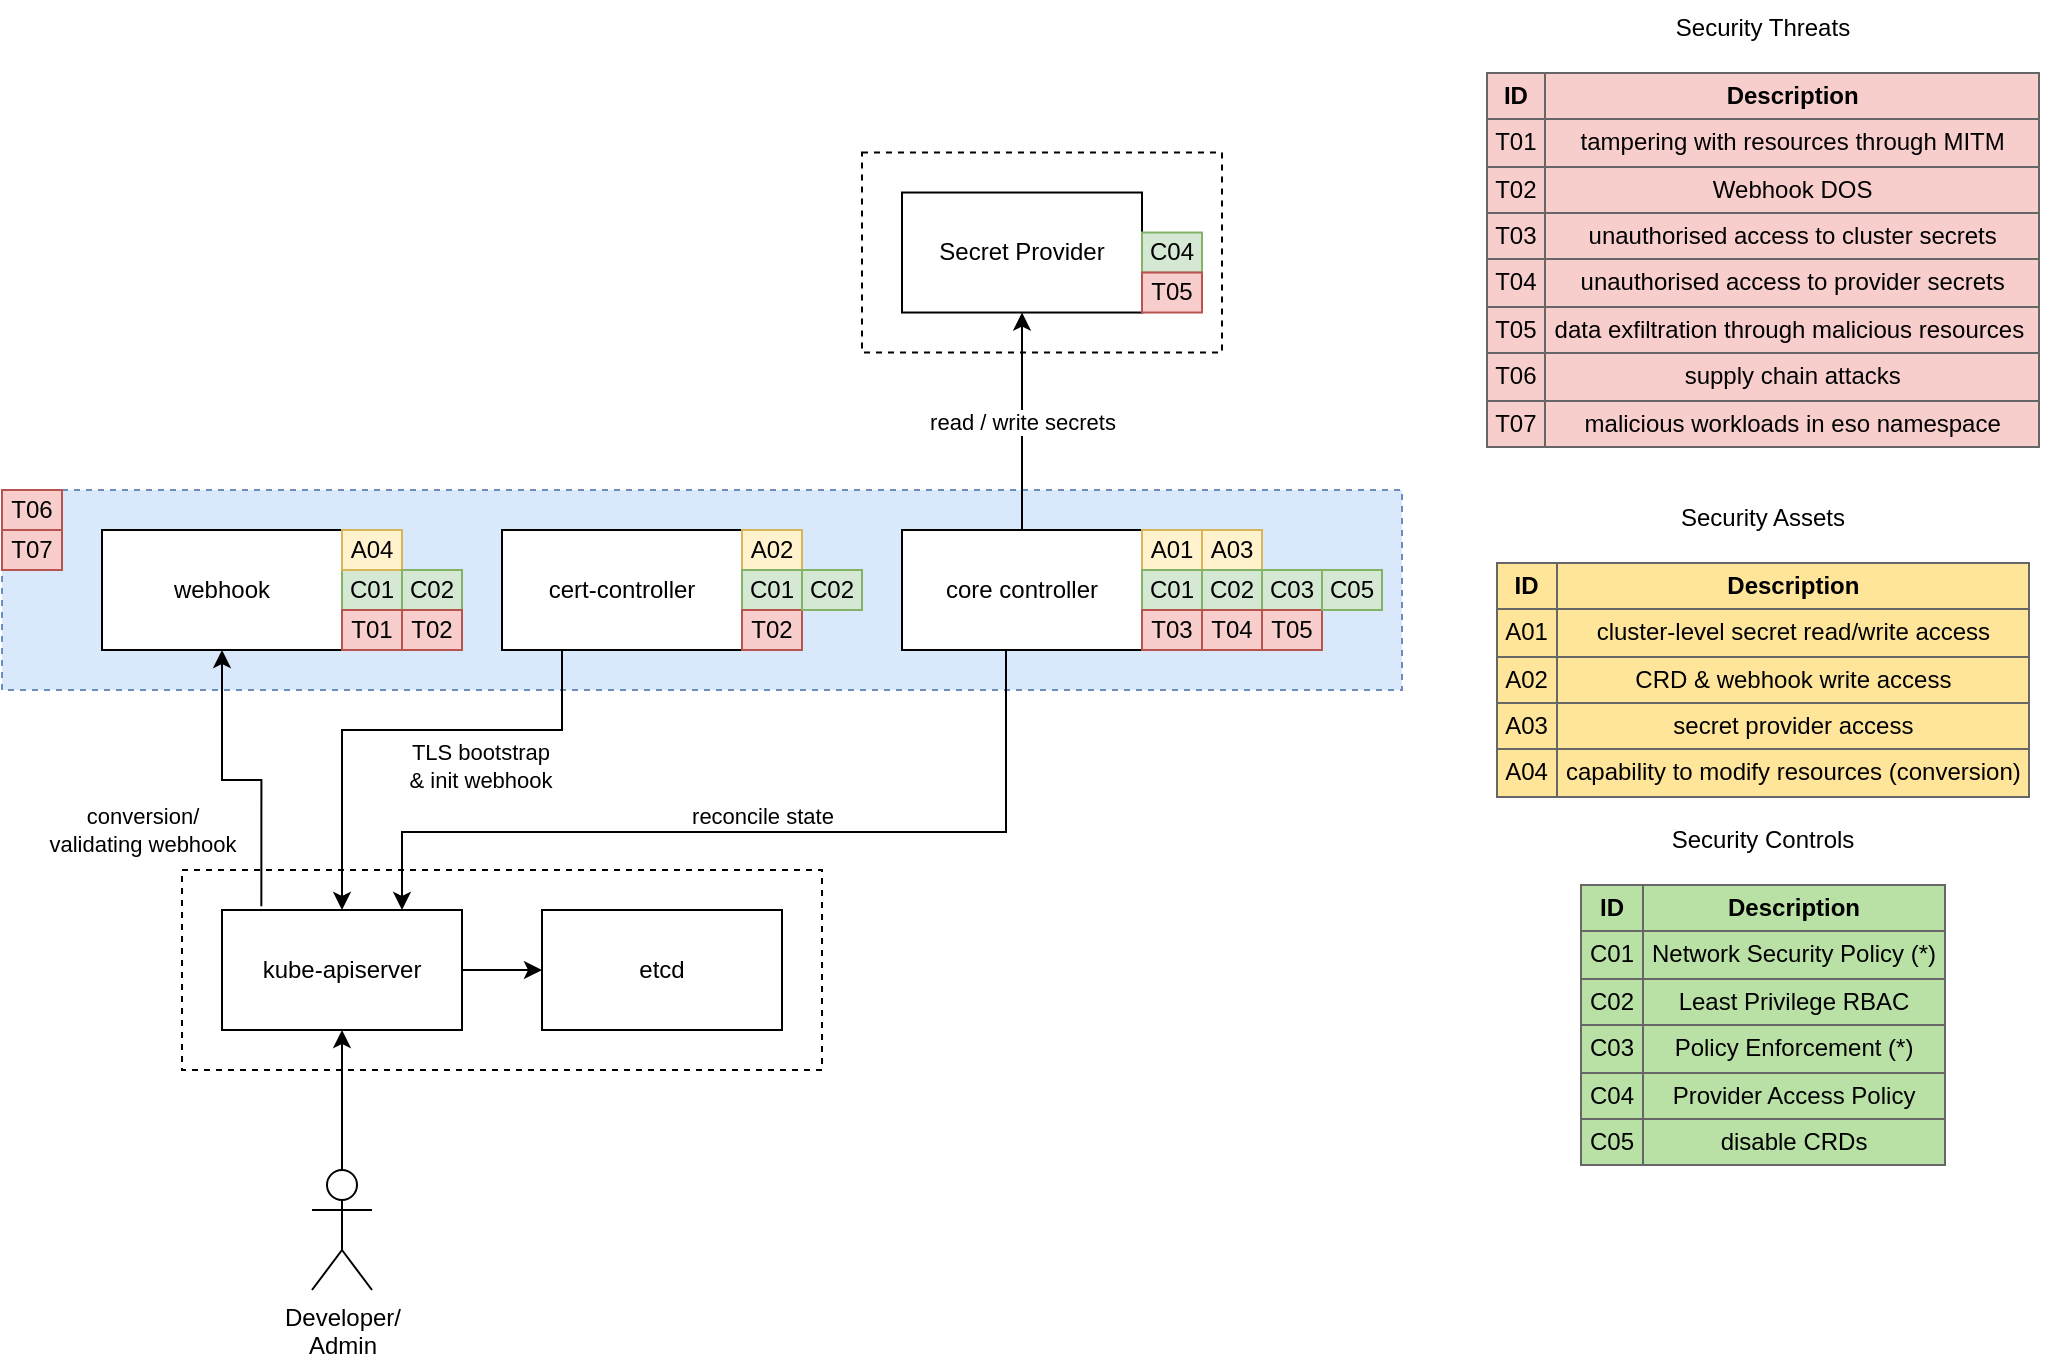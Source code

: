<mxfile version="21.3.7" type="device" pages="2">
  <diagram name="Overview" id="Bc-KUSc10sxP7uZ9etOK">
    <mxGraphModel dx="1388" dy="702" grid="1" gridSize="10" guides="1" tooltips="1" connect="1" arrows="1" fold="1" page="1" pageScale="1" pageWidth="827" pageHeight="1169" math="0" shadow="0">
      <root>
        <mxCell id="0" />
        <mxCell id="1" parent="0" />
        <mxCell id="-eq3P-sCqOfjKJ7X8hlF-10" value="" style="rounded=0;whiteSpace=wrap;html=1;fillColor=none;dashed=1;" parent="1" vertex="1">
          <mxGeometry x="540" y="381.26" width="180" height="100" as="geometry" />
        </mxCell>
        <mxCell id="-eq3P-sCqOfjKJ7X8hlF-8" value="" style="rounded=0;whiteSpace=wrap;html=1;fillColor=none;dashed=1;" parent="1" vertex="1">
          <mxGeometry x="200" y="740" width="320" height="100" as="geometry" />
        </mxCell>
        <mxCell id="-eq3P-sCqOfjKJ7X8hlF-7" value="" style="rounded=0;whiteSpace=wrap;html=1;fillColor=#dae8fc;dashed=1;strokeColor=#6c8ebf;" parent="1" vertex="1">
          <mxGeometry x="110" y="550" width="700" height="100" as="geometry" />
        </mxCell>
        <mxCell id="-eq3P-sCqOfjKJ7X8hlF-14" value="conversion/&lt;br&gt;validating webhook" style="edgeStyle=orthogonalEdgeStyle;rounded=0;orthogonalLoop=1;jettySize=auto;html=1;exitX=0.164;exitY=-0.031;exitDx=0;exitDy=0;entryX=0.5;entryY=1;entryDx=0;entryDy=0;exitPerimeter=0;labelBackgroundColor=none;" parent="1" source="-eq3P-sCqOfjKJ7X8hlF-1" target="-eq3P-sCqOfjKJ7X8hlF-2" edge="1">
          <mxGeometry x="0.12" y="47" relative="1" as="geometry">
            <mxPoint x="7" y="25" as="offset" />
          </mxGeometry>
        </mxCell>
        <mxCell id="KWlXfnC0i22sAb0q6HPk-8" style="edgeStyle=orthogonalEdgeStyle;rounded=0;orthogonalLoop=1;jettySize=auto;html=1;exitX=1;exitY=0.5;exitDx=0;exitDy=0;entryX=0;entryY=0.5;entryDx=0;entryDy=0;" parent="1" source="-eq3P-sCqOfjKJ7X8hlF-1" target="-eq3P-sCqOfjKJ7X8hlF-11" edge="1">
          <mxGeometry relative="1" as="geometry" />
        </mxCell>
        <mxCell id="-eq3P-sCqOfjKJ7X8hlF-1" value="kube-apiserver" style="rounded=0;whiteSpace=wrap;html=1;" parent="1" vertex="1">
          <mxGeometry x="220" y="760" width="120" height="60" as="geometry" />
        </mxCell>
        <mxCell id="-eq3P-sCqOfjKJ7X8hlF-2" value="webhook" style="rounded=0;whiteSpace=wrap;html=1;" parent="1" vertex="1">
          <mxGeometry x="160" y="570" width="120" height="60" as="geometry" />
        </mxCell>
        <mxCell id="-eq3P-sCqOfjKJ7X8hlF-15" value="TLS bootstrap &lt;br&gt;&amp;amp; init webhook" style="edgeStyle=orthogonalEdgeStyle;rounded=0;orthogonalLoop=1;jettySize=auto;html=1;exitX=0.25;exitY=1;exitDx=0;exitDy=0;entryX=0.5;entryY=0;entryDx=0;entryDy=0;" parent="1" source="-eq3P-sCqOfjKJ7X8hlF-3" target="-eq3P-sCqOfjKJ7X8hlF-1" edge="1">
          <mxGeometry x="-0.32" y="18" relative="1" as="geometry">
            <Array as="points">
              <mxPoint x="390" y="670" />
              <mxPoint x="280" y="670" />
            </Array>
            <mxPoint as="offset" />
          </mxGeometry>
        </mxCell>
        <mxCell id="-eq3P-sCqOfjKJ7X8hlF-3" value="cert-controller" style="rounded=0;whiteSpace=wrap;html=1;" parent="1" vertex="1">
          <mxGeometry x="360" y="570" width="120" height="60" as="geometry" />
        </mxCell>
        <mxCell id="-eq3P-sCqOfjKJ7X8hlF-12" value="read / write secrets" style="edgeStyle=orthogonalEdgeStyle;rounded=0;orthogonalLoop=1;jettySize=auto;html=1;exitX=0.5;exitY=0;exitDx=0;exitDy=0;entryX=0.5;entryY=1;entryDx=0;entryDy=0;" parent="1" source="-eq3P-sCqOfjKJ7X8hlF-4" target="-eq3P-sCqOfjKJ7X8hlF-9" edge="1">
          <mxGeometry relative="1" as="geometry" />
        </mxCell>
        <mxCell id="-eq3P-sCqOfjKJ7X8hlF-13" value="reconcile state" style="edgeStyle=orthogonalEdgeStyle;rounded=0;orthogonalLoop=1;jettySize=auto;html=1;exitX=0.5;exitY=1;exitDx=0;exitDy=0;entryX=0.75;entryY=0;entryDx=0;entryDy=0;" parent="1" source="-eq3P-sCqOfjKJ7X8hlF-4" target="-eq3P-sCqOfjKJ7X8hlF-1" edge="1">
          <mxGeometry x="0.007" y="-8" relative="1" as="geometry">
            <mxPoint x="420" y="760.0" as="targetPoint" />
            <Array as="points">
              <mxPoint x="612" y="721" />
              <mxPoint x="310" y="721" />
            </Array>
            <mxPoint as="offset" />
          </mxGeometry>
        </mxCell>
        <mxCell id="-eq3P-sCqOfjKJ7X8hlF-4" value="core controller" style="rounded=0;whiteSpace=wrap;html=1;" parent="1" vertex="1">
          <mxGeometry x="560" y="570" width="120" height="60" as="geometry" />
        </mxCell>
        <mxCell id="-eq3P-sCqOfjKJ7X8hlF-6" style="edgeStyle=orthogonalEdgeStyle;rounded=0;orthogonalLoop=1;jettySize=auto;html=1;entryX=0.5;entryY=1;entryDx=0;entryDy=0;" parent="1" source="-eq3P-sCqOfjKJ7X8hlF-5" target="-eq3P-sCqOfjKJ7X8hlF-1" edge="1">
          <mxGeometry relative="1" as="geometry" />
        </mxCell>
        <mxCell id="-eq3P-sCqOfjKJ7X8hlF-5" value="Developer/&lt;br&gt;Admin" style="shape=umlActor;verticalLabelPosition=bottom;verticalAlign=top;html=1;outlineConnect=0;" parent="1" vertex="1">
          <mxGeometry x="265" y="890" width="30" height="60" as="geometry" />
        </mxCell>
        <mxCell id="-eq3P-sCqOfjKJ7X8hlF-9" value="Secret Provider" style="rounded=0;whiteSpace=wrap;html=1;" parent="1" vertex="1">
          <mxGeometry x="560" y="401.26" width="120" height="60" as="geometry" />
        </mxCell>
        <mxCell id="-eq3P-sCqOfjKJ7X8hlF-11" value="etcd" style="rounded=0;whiteSpace=wrap;html=1;" parent="1" vertex="1">
          <mxGeometry x="380" y="760" width="120" height="60" as="geometry" />
        </mxCell>
        <mxCell id="KWlXfnC0i22sAb0q6HPk-1" value="Security Assets&lt;br&gt;&lt;br&gt;&lt;table cellpadding=&quot;4&quot; style=&quot;border: 1px solid rgb(102, 102, 102); border-collapse: collapse; background-color: rgb(255, 229, 153);&quot; border=&quot;1&quot;&gt;&lt;tbody&gt;&lt;tr&gt;&lt;td style=&quot;border-collapse: collapse;&quot; border=&quot;1&quot;&gt;&lt;b&gt;ID&lt;/b&gt;&lt;/td&gt;&lt;td&gt;&lt;b&gt;Description&lt;/b&gt;&lt;/td&gt;&lt;/tr&gt;&lt;tr&gt;&lt;td&gt;A01&lt;/td&gt;&lt;td&gt;cluster-level secret read/write access&lt;/td&gt;&lt;/tr&gt;&lt;tr&gt;&lt;td&gt;A02&lt;/td&gt;&lt;td&gt;CRD &amp;amp; webhook write access&lt;/td&gt;&lt;/tr&gt;&lt;tr&gt;&lt;td&gt;A03&lt;/td&gt;&lt;td&gt;secret provider access&lt;/td&gt;&lt;/tr&gt;&lt;tr&gt;&lt;td&gt;A04&lt;/td&gt;&lt;td&gt;capability to modify resources (conversion)&lt;/td&gt;&lt;/tr&gt;&lt;/tbody&gt;&lt;/table&gt;" style="text;html=1;align=center;verticalAlign=middle;resizable=0;points=[];autosize=1;strokeColor=none;fillColor=none;" parent="1" vertex="1">
          <mxGeometry x="845" y="550" width="290" height="160" as="geometry" />
        </mxCell>
        <mxCell id="KWlXfnC0i22sAb0q6HPk-2" value="Security Controls&lt;br&gt;&lt;br&gt;&lt;table cellpadding=&quot;4&quot; style=&quot;border: 1px solid rgb(102, 102, 102); border-collapse: collapse; background-color: rgb(185, 224, 165);&quot; border=&quot;1&quot;&gt;&lt;tbody&gt;&lt;tr&gt;&lt;td style=&quot;border-collapse: collapse;&quot; border=&quot;1&quot;&gt;&lt;b&gt;ID&lt;/b&gt;&lt;/td&gt;&lt;td&gt;&lt;b&gt;Description&lt;/b&gt;&lt;/td&gt;&lt;/tr&gt;&lt;tr&gt;&lt;td&gt;C01&lt;/td&gt;&lt;td&gt;Network Security Policy (*)&lt;/td&gt;&lt;/tr&gt;&lt;tr&gt;&lt;td&gt;C02&lt;/td&gt;&lt;td&gt;Least Privilege RBAC&lt;/td&gt;&lt;/tr&gt;&lt;tr&gt;&lt;td&gt;C03&lt;/td&gt;&lt;td&gt;Policy Enforcement (*)&lt;/td&gt;&lt;/tr&gt;&lt;tr&gt;&lt;td&gt;C04&lt;/td&gt;&lt;td&gt;Provider Access Policy&lt;/td&gt;&lt;/tr&gt;&lt;tr&gt;&lt;td&gt;C05&lt;/td&gt;&lt;td&gt;disable CRDs&lt;/td&gt;&lt;/tr&gt;&lt;/tbody&gt;&lt;/table&gt;&lt;span style=&quot;white-space: pre;&quot;&gt;&#x9;&lt;/span&gt;" style="text;html=1;align=center;verticalAlign=middle;resizable=0;points=[];autosize=1;strokeColor=none;fillColor=none;" parent="1" vertex="1">
          <mxGeometry x="885" y="710" width="210" height="200" as="geometry" />
        </mxCell>
        <mxCell id="KWlXfnC0i22sAb0q6HPk-3" value="Security Threats&lt;br&gt;&lt;br&gt;&lt;table cellpadding=&quot;4&quot; style=&quot;border: 1px solid rgb(102, 102, 102); border-collapse: collapse; background-color: rgb(248, 206, 204);&quot; border=&quot;1&quot;&gt;&lt;tbody&gt;&lt;tr&gt;&lt;td style=&quot;border-collapse: collapse;&quot; border=&quot;1&quot;&gt;&lt;b&gt;ID&lt;/b&gt;&lt;/td&gt;&lt;td&gt;&lt;b&gt;Description&lt;/b&gt;&lt;/td&gt;&lt;/tr&gt;&lt;tr&gt;&lt;td&gt;T01&lt;/td&gt;&lt;td&gt;tampering with resources through MITM&lt;/td&gt;&lt;/tr&gt;&lt;tr&gt;&lt;td&gt;T02&lt;/td&gt;&lt;td&gt;Webhook DOS&lt;/td&gt;&lt;/tr&gt;&lt;tr&gt;&lt;td&gt;T03&lt;/td&gt;&lt;td&gt;unauthorised access to cluster secrets&lt;/td&gt;&lt;/tr&gt;&lt;tr&gt;&lt;td&gt;T04&lt;/td&gt;&lt;td&gt;unauthorised access to provider secrets&lt;/td&gt;&lt;/tr&gt;&lt;tr&gt;&lt;td&gt;T05&lt;/td&gt;&lt;td&gt;data exfiltration through malicious resources&amp;nbsp;&lt;/td&gt;&lt;/tr&gt;&lt;tr&gt;&lt;td&gt;T06&lt;/td&gt;&lt;td&gt;supply chain attacks&lt;/td&gt;&lt;/tr&gt;&lt;tr&gt;&lt;td&gt;T07&lt;/td&gt;&lt;td&gt;malicious workloads in eso namespace&lt;/td&gt;&lt;/tr&gt;&lt;/tbody&gt;&lt;/table&gt;" style="text;html=1;align=center;verticalAlign=middle;resizable=0;points=[];autosize=1;strokeColor=none;fillColor=none;" parent="1" vertex="1">
          <mxGeometry x="840" y="305" width="300" height="230" as="geometry" />
        </mxCell>
        <mxCell id="KWlXfnC0i22sAb0q6HPk-4" value="A01" style="rounded=0;whiteSpace=wrap;html=1;fillColor=#fff2cc;strokeColor=#d6b656;" parent="1" vertex="1">
          <mxGeometry x="680" y="570" width="30" height="20" as="geometry" />
        </mxCell>
        <mxCell id="KWlXfnC0i22sAb0q6HPk-6" value="A02" style="rounded=0;whiteSpace=wrap;html=1;fillColor=#fff2cc;strokeColor=#d6b656;" parent="1" vertex="1">
          <mxGeometry x="480" y="570" width="30" height="20" as="geometry" />
        </mxCell>
        <mxCell id="KWlXfnC0i22sAb0q6HPk-7" value="A03" style="rounded=0;whiteSpace=wrap;html=1;fillColor=#fff2cc;strokeColor=#d6b656;" parent="1" vertex="1">
          <mxGeometry x="710" y="570" width="30" height="20" as="geometry" />
        </mxCell>
        <mxCell id="KWlXfnC0i22sAb0q6HPk-9" value="C01" style="rounded=0;whiteSpace=wrap;html=1;fillColor=#d5e8d4;strokeColor=#82b366;" parent="1" vertex="1">
          <mxGeometry x="680" y="590" width="30" height="20" as="geometry" />
        </mxCell>
        <mxCell id="KWlXfnC0i22sAb0q6HPk-10" value="C01" style="rounded=0;whiteSpace=wrap;html=1;fillColor=#d5e8d4;strokeColor=#82b366;" parent="1" vertex="1">
          <mxGeometry x="480" y="590" width="30" height="20" as="geometry" />
        </mxCell>
        <mxCell id="KWlXfnC0i22sAb0q6HPk-11" value="C01" style="rounded=0;whiteSpace=wrap;html=1;fillColor=#d5e8d4;strokeColor=#82b366;" parent="1" vertex="1">
          <mxGeometry x="280" y="590" width="30" height="20" as="geometry" />
        </mxCell>
        <mxCell id="KWlXfnC0i22sAb0q6HPk-12" value="A04" style="rounded=0;whiteSpace=wrap;html=1;fillColor=#fff2cc;strokeColor=#d6b656;" parent="1" vertex="1">
          <mxGeometry x="280" y="570" width="30" height="20" as="geometry" />
        </mxCell>
        <mxCell id="KWlXfnC0i22sAb0q6HPk-13" value="T01" style="rounded=0;whiteSpace=wrap;html=1;fillColor=#F8CECC;strokeColor=#b85450;" parent="1" vertex="1">
          <mxGeometry x="280" y="610" width="30" height="20" as="geometry" />
        </mxCell>
        <mxCell id="KWlXfnC0i22sAb0q6HPk-15" value="T02" style="rounded=0;whiteSpace=wrap;html=1;fillColor=#F8CECC;strokeColor=#b85450;" parent="1" vertex="1">
          <mxGeometry x="480" y="610" width="30" height="20" as="geometry" />
        </mxCell>
        <mxCell id="KWlXfnC0i22sAb0q6HPk-17" value="T03" style="rounded=0;whiteSpace=wrap;html=1;fillColor=#F8CECC;strokeColor=#b85450;" parent="1" vertex="1">
          <mxGeometry x="680" y="610" width="30" height="20" as="geometry" />
        </mxCell>
        <mxCell id="KWlXfnC0i22sAb0q6HPk-19" value="C02" style="rounded=0;whiteSpace=wrap;html=1;fillColor=#d5e8d4;strokeColor=#82b366;" parent="1" vertex="1">
          <mxGeometry x="710" y="590" width="30" height="20" as="geometry" />
        </mxCell>
        <mxCell id="KWlXfnC0i22sAb0q6HPk-20" value="C02" style="rounded=0;whiteSpace=wrap;html=1;fillColor=#d5e8d4;strokeColor=#82b366;" parent="1" vertex="1">
          <mxGeometry x="510" y="590" width="30" height="20" as="geometry" />
        </mxCell>
        <mxCell id="KWlXfnC0i22sAb0q6HPk-21" value="C02" style="rounded=0;whiteSpace=wrap;html=1;fillColor=#d5e8d4;strokeColor=#82b366;" parent="1" vertex="1">
          <mxGeometry x="310" y="590" width="30" height="20" as="geometry" />
        </mxCell>
        <mxCell id="KWlXfnC0i22sAb0q6HPk-18" value="T04" style="rounded=0;whiteSpace=wrap;html=1;fillColor=#F8CECC;strokeColor=#b85450;" parent="1" vertex="1">
          <mxGeometry x="710" y="610" width="30" height="20" as="geometry" />
        </mxCell>
        <mxCell id="Ww5IvjzXZUh7UzVtdnaJ-2" value="C03" style="rounded=0;whiteSpace=wrap;html=1;fillColor=#d5e8d4;strokeColor=#82b366;" parent="1" vertex="1">
          <mxGeometry x="740" y="590" width="30" height="20" as="geometry" />
        </mxCell>
        <mxCell id="dCErDjv6PzuvUg3lQw2a-1" value="T06" style="rounded=0;whiteSpace=wrap;html=1;fillColor=#F8CECC;strokeColor=#b85450;" parent="1" vertex="1">
          <mxGeometry x="110" y="550" width="30" height="20" as="geometry" />
        </mxCell>
        <mxCell id="dCErDjv6PzuvUg3lQw2a-2" value="T07" style="rounded=0;whiteSpace=wrap;html=1;fillColor=#F8CECC;strokeColor=#b85450;" parent="1" vertex="1">
          <mxGeometry x="110" y="570" width="30" height="20" as="geometry" />
        </mxCell>
        <mxCell id="dCErDjv6PzuvUg3lQw2a-4" value="C04" style="rounded=0;whiteSpace=wrap;html=1;fillColor=#d5e8d4;strokeColor=#82b366;" parent="1" vertex="1">
          <mxGeometry x="680" y="421.26" width="30" height="20" as="geometry" />
        </mxCell>
        <mxCell id="KWlXfnC0i22sAb0q6HPk-14" value="T02" style="rounded=0;whiteSpace=wrap;html=1;fillColor=#F8CECC;strokeColor=#b85450;" parent="1" vertex="1">
          <mxGeometry x="310" y="610" width="30" height="20" as="geometry" />
        </mxCell>
        <mxCell id="Ww5IvjzXZUh7UzVtdnaJ-1" value="T05" style="rounded=0;whiteSpace=wrap;html=1;fillColor=#F8CECC;strokeColor=#b85450;" parent="1" vertex="1">
          <mxGeometry x="740" y="610" width="30" height="20" as="geometry" />
        </mxCell>
        <mxCell id="dCErDjv6PzuvUg3lQw2a-3" value="T05" style="rounded=0;whiteSpace=wrap;html=1;fillColor=#F8CECC;strokeColor=#b85450;" parent="1" vertex="1">
          <mxGeometry x="680" y="441.26" width="30" height="20" as="geometry" />
        </mxCell>
        <mxCell id="pWq7YGlfomeq9d_JThvH-1" value="C05" style="rounded=0;whiteSpace=wrap;html=1;fillColor=#d5e8d4;strokeColor=#82b366;" vertex="1" parent="1">
          <mxGeometry x="770" y="590" width="30" height="20" as="geometry" />
        </mxCell>
      </root>
    </mxGraphModel>
  </diagram>
  <diagram id="cfY7S7NFl4qge9Uy_So4" name="TLS Bootstrap">
    <mxGraphModel dx="844" dy="489" grid="1" gridSize="10" guides="1" tooltips="1" connect="1" arrows="1" fold="1" page="1" pageScale="1" pageWidth="827" pageHeight="1169" math="0" shadow="0">
      <root>
        <mxCell id="0" />
        <mxCell id="1" parent="0" />
        <mxCell id="adGjIOf3ydgdso1pvlvY-2" value="" style="rounded=0;whiteSpace=wrap;html=1;fillColor=none;dashed=1;" vertex="1" parent="1">
          <mxGeometry x="200" y="740" width="300" height="100" as="geometry" />
        </mxCell>
        <mxCell id="adGjIOf3ydgdso1pvlvY-3" value="" style="rounded=0;whiteSpace=wrap;html=1;fillColor=#dae8fc;dashed=1;strokeColor=#6c8ebf;" vertex="1" parent="1">
          <mxGeometry x="160" y="550" width="440" height="100" as="geometry" />
        </mxCell>
        <mxCell id="adGjIOf3ydgdso1pvlvY-4" value="5. send conversion/validating&lt;br&gt;&amp;nbsp;webhook" style="edgeStyle=orthogonalEdgeStyle;rounded=0;orthogonalLoop=1;jettySize=auto;html=1;exitX=0.164;exitY=-0.031;exitDx=0;exitDy=0;entryX=0.5;entryY=1;entryDx=0;entryDy=0;exitPerimeter=0;" edge="1" parent="1" source="adGjIOf3ydgdso1pvlvY-5" target="adGjIOf3ydgdso1pvlvY-6">
          <mxGeometry x="-0.095" y="80" relative="1" as="geometry">
            <mxPoint as="offset" />
          </mxGeometry>
        </mxCell>
        <mxCell id="adGjIOf3ydgdso1pvlvY-5" value="kube-apiserver" style="rounded=0;whiteSpace=wrap;html=1;" vertex="1" parent="1">
          <mxGeometry x="220" y="760" width="120" height="60" as="geometry" />
        </mxCell>
        <mxCell id="adGjIOf3ydgdso1pvlvY-6" value="webhook" style="rounded=0;whiteSpace=wrap;html=1;" vertex="1" parent="1">
          <mxGeometry x="180" y="570" width="120" height="60" as="geometry" />
        </mxCell>
        <mxCell id="adGjIOf3ydgdso1pvlvY-7" value="2. write TLS secret&lt;br&gt;3. update caBundle in CRD/Webhook" style="edgeStyle=orthogonalEdgeStyle;rounded=0;orthogonalLoop=1;jettySize=auto;html=1;exitX=0.25;exitY=1;exitDx=0;exitDy=0;entryX=0.5;entryY=0;entryDx=0;entryDy=0;align=left;" edge="1" parent="1" source="adGjIOf3ydgdso1pvlvY-8" target="adGjIOf3ydgdso1pvlvY-5">
          <mxGeometry x="0.4" y="10" relative="1" as="geometry">
            <Array as="points">
              <mxPoint x="350" y="670" />
              <mxPoint x="280" y="670" />
            </Array>
            <mxPoint as="offset" />
          </mxGeometry>
        </mxCell>
        <mxCell id="adGjIOf3ydgdso1pvlvY-8" value="cert-controller" style="rounded=0;whiteSpace=wrap;html=1;" vertex="1" parent="1">
          <mxGeometry x="320" y="570" width="120" height="60" as="geometry" />
        </mxCell>
        <mxCell id="adGjIOf3ydgdso1pvlvY-11" value="core controller" style="rounded=0;whiteSpace=wrap;html=1;" vertex="1" parent="1">
          <mxGeometry x="460" y="570" width="120" height="60" as="geometry" />
        </mxCell>
        <mxCell id="adGjIOf3ydgdso1pvlvY-15" value="etcd" style="rounded=0;whiteSpace=wrap;html=1;" vertex="1" parent="1">
          <mxGeometry x="360" y="760" width="120" height="60" as="geometry" />
        </mxCell>
        <mxCell id="qu5wcJP0yzF1II28N2AH-1" value="1. gen private key / self-signed cert" style="edgeStyle=orthogonalEdgeStyle;rounded=0;orthogonalLoop=1;jettySize=auto;html=1;exitX=0.25;exitY=0;exitDx=0;exitDy=0;entryX=0.75;entryY=0;entryDx=0;entryDy=0;" edge="1" parent="1" source="adGjIOf3ydgdso1pvlvY-8" target="adGjIOf3ydgdso1pvlvY-8">
          <mxGeometry y="10" relative="1" as="geometry">
            <Array as="points">
              <mxPoint x="350" y="530" />
              <mxPoint x="410" y="530" />
            </Array>
            <mxPoint as="offset" />
          </mxGeometry>
        </mxCell>
        <mxCell id="qu5wcJP0yzF1II28N2AH-2" value="4. configure TLS" style="edgeStyle=orthogonalEdgeStyle;rounded=0;orthogonalLoop=1;jettySize=auto;html=1;exitX=0.25;exitY=0;exitDx=0;exitDy=0;entryX=0.5;entryY=0;entryDx=0;entryDy=0;" edge="1" parent="1" source="adGjIOf3ydgdso1pvlvY-6" target="adGjIOf3ydgdso1pvlvY-6">
          <mxGeometry x="-0.018" y="12" relative="1" as="geometry">
            <Array as="points">
              <mxPoint x="210" y="530" />
              <mxPoint x="240" y="530" />
            </Array>
            <mxPoint as="offset" />
          </mxGeometry>
        </mxCell>
      </root>
    </mxGraphModel>
  </diagram>
</mxfile>
